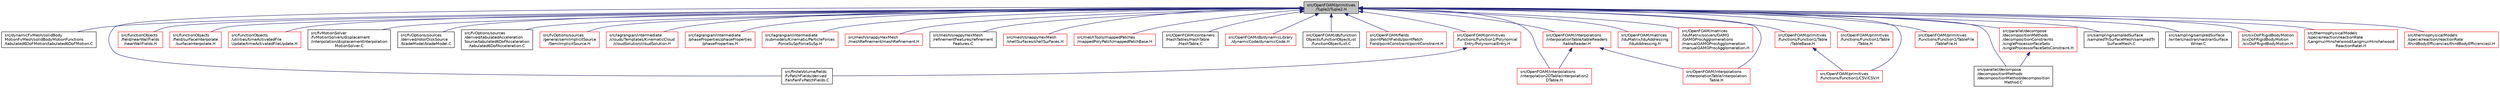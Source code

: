 digraph "src/OpenFOAM/primitives/Tuple2/Tuple2.H"
{
  bgcolor="transparent";
  edge [fontname="Helvetica",fontsize="10",labelfontname="Helvetica",labelfontsize="10"];
  node [fontname="Helvetica",fontsize="10",shape=record];
  Node66 [label="src/OpenFOAM/primitives\l/Tuple2/Tuple2.H",height=0.2,width=0.4,color="black", fillcolor="grey75", style="filled", fontcolor="black"];
  Node66 -> Node67 [dir="back",color="midnightblue",fontsize="10",style="solid",fontname="Helvetica"];
  Node67 [label="src/dynamicFvMesh/solidBody\lMotionFvMesh/solidBodyMotionFunctions\l/tabulated6DoFMotion/tabulated6DoFMotion.C",height=0.2,width=0.4,color="black",URL="$a00347.html"];
  Node66 -> Node68 [dir="back",color="midnightblue",fontsize="10",style="solid",fontname="Helvetica"];
  Node68 [label="src/finiteVolume/fields\l/fvPatchFields/derived\l/fan/fanFvPatchFields.C",height=0.2,width=0.4,color="black",URL="$a01979.html"];
  Node66 -> Node69 [dir="back",color="midnightblue",fontsize="10",style="solid",fontname="Helvetica"];
  Node69 [label="src/functionObjects\l/field/nearWallFields\l/nearWallFields.H",height=0.2,width=0.4,color="red",URL="$a04733.html"];
  Node66 -> Node72 [dir="back",color="midnightblue",fontsize="10",style="solid",fontname="Helvetica"];
  Node72 [label="src/functionObjects\l/field/surfaceInterpolate\l/surfaceInterpolate.H",height=0.2,width=0.4,color="red",URL="$a41738.html"];
  Node66 -> Node141 [dir="back",color="midnightblue",fontsize="10",style="solid",fontname="Helvetica"];
  Node141 [label="src/functionObjects\l/utilities/timeActivatedFile\lUpdate/timeActivatedFileUpdate.H",height=0.2,width=0.4,color="red",URL="$a04982.html"];
  Node66 -> Node143 [dir="back",color="midnightblue",fontsize="10",style="solid",fontname="Helvetica"];
  Node143 [label="src/fvMotionSolver\l/fvMotionSolvers/displacement\l/interpolation/displacementInterpolation\lMotionSolver.C",height=0.2,width=0.4,color="black",URL="$a05027.html"];
  Node66 -> Node144 [dir="back",color="midnightblue",fontsize="10",style="solid",fontname="Helvetica"];
  Node144 [label="src/fvOptions/sources\l/derived/rotorDiskSource\l/bladeModel/bladeModel.C",height=0.2,width=0.4,color="black",URL="$a05342.html"];
  Node66 -> Node145 [dir="back",color="midnightblue",fontsize="10",style="solid",fontname="Helvetica"];
  Node145 [label="src/fvOptions/sources\l/derived/tabulatedAcceleration\lSource/tabulated6DoFAcceleration\l/tabulated6DoFAcceleration.C",height=0.2,width=0.4,color="black",URL="$a05417.html"];
  Node66 -> Node146 [dir="back",color="midnightblue",fontsize="10",style="solid",fontname="Helvetica"];
  Node146 [label="src/fvOptions/sources\l/general/semiImplicitSource\l/SemiImplicitSource.H",height=0.2,width=0.4,color="red",URL="$a05450.html"];
  Node66 -> Node151 [dir="back",color="midnightblue",fontsize="10",style="solid",fontname="Helvetica"];
  Node151 [label="src/lagrangian/intermediate\l/clouds/Templates/KinematicCloud\l/cloudSolution/cloudSolution.H",height=0.2,width=0.4,color="red",URL="$a05870.html"];
  Node66 -> Node183 [dir="back",color="midnightblue",fontsize="10",style="solid",fontname="Helvetica"];
  Node183 [label="src/lagrangian/intermediate\l/phaseProperties/phaseProperties\l/phaseProperties.H",height=0.2,width=0.4,color="red",URL="$a06191.html"];
  Node66 -> Node202 [dir="back",color="midnightblue",fontsize="10",style="solid",fontname="Helvetica"];
  Node202 [label="src/lagrangian/intermediate\l/submodels/Kinematic/ParticleForces\l/forceSuSp/forceSuSp.H",height=0.2,width=0.4,color="red",URL="$a06521.html"];
  Node66 -> Node244 [dir="back",color="midnightblue",fontsize="10",style="solid",fontname="Helvetica"];
  Node244 [label="src/mesh/snappyHexMesh\l/meshRefinement/meshRefinement.H",height=0.2,width=0.4,color="red",URL="$a07736.html"];
  Node66 -> Node262 [dir="back",color="midnightblue",fontsize="10",style="solid",fontname="Helvetica"];
  Node262 [label="src/mesh/snappyHexMesh\l/refinementFeatures/refinement\lFeatures.C",height=0.2,width=0.4,color="black",URL="$a07763.html"];
  Node66 -> Node263 [dir="back",color="midnightblue",fontsize="10",style="solid",fontname="Helvetica"];
  Node263 [label="src/mesh/snappyHexMesh\l/shellSurfaces/shellSurfaces.H",height=0.2,width=0.4,color="red",URL="$a07784.html"];
  Node66 -> Node266 [dir="back",color="midnightblue",fontsize="10",style="solid",fontname="Helvetica"];
  Node266 [label="src/meshTools/mappedPatches\l/mappedPolyPatch/mappedPatchBase.H",height=0.2,width=0.4,color="red",URL="$a08282.html"];
  Node66 -> Node410 [dir="back",color="midnightblue",fontsize="10",style="solid",fontname="Helvetica"];
  Node410 [label="src/OpenFOAM/containers\l/HashTables/HashTable\l/HashTable.C",height=0.2,width=0.4,color="black",URL="$a09176.html"];
  Node66 -> Node411 [dir="back",color="midnightblue",fontsize="10",style="solid",fontname="Helvetica"];
  Node411 [label="src/OpenFOAM/db/dynamicLibrary\l/dynamicCode/dynamicCode.H",height=0.2,width=0.4,color="red",URL="$a09617.html"];
  Node66 -> Node423 [dir="back",color="midnightblue",fontsize="10",style="solid",fontname="Helvetica"];
  Node423 [label="src/OpenFOAM/db/function\lObjects/functionObjectList\l/functionObjectList.C",height=0.2,width=0.4,color="black",URL="$a09653.html"];
  Node66 -> Node424 [dir="back",color="midnightblue",fontsize="10",style="solid",fontname="Helvetica"];
  Node424 [label="src/OpenFOAM/fields\l/pointPatchFields/pointPatch\lField/pointConstraint/pointConstraint.H",height=0.2,width=0.4,color="red",URL="$a10853.html"];
  Node66 -> Node478 [dir="back",color="midnightblue",fontsize="10",style="solid",fontname="Helvetica"];
  Node478 [label="src/OpenFOAM/interpolations\l/interpolation2DTable/interpolation2\lDTable.H",height=0.2,width=0.4,color="red",URL="$a11141.html"];
  Node66 -> Node482 [dir="back",color="midnightblue",fontsize="10",style="solid",fontname="Helvetica"];
  Node482 [label="src/OpenFOAM/interpolations\l/interpolationTable/interpolation\lTable.H",height=0.2,width=0.4,color="red",URL="$a11156.html"];
  Node66 -> Node499 [dir="back",color="midnightblue",fontsize="10",style="solid",fontname="Helvetica"];
  Node499 [label="src/OpenFOAM/interpolations\l/interpolationTable/tableReaders\l/tableReader.H",height=0.2,width=0.4,color="red",URL="$a11180.html"];
  Node499 -> Node478 [dir="back",color="midnightblue",fontsize="10",style="solid",fontname="Helvetica"];
  Node499 -> Node482 [dir="back",color="midnightblue",fontsize="10",style="solid",fontname="Helvetica"];
  Node66 -> Node510 [dir="back",color="midnightblue",fontsize="10",style="solid",fontname="Helvetica"];
  Node510 [label="src/OpenFOAM/matrices\l/lduMatrix/lduAddressing\l/lduAddressing.H",height=0.2,width=0.4,color="red",URL="$a11255.html"];
  Node66 -> Node2173 [dir="back",color="midnightblue",fontsize="10",style="solid",fontname="Helvetica"];
  Node2173 [label="src/OpenFOAM/matrices\l/lduMatrix/solvers/GAMG\l/GAMGProcAgglomerations\l/manualGAMGProcAgglomeration\l/manualGAMGProcAgglomeration.H",height=0.2,width=0.4,color="red",URL="$a11471.html"];
  Node66 -> Node2174 [dir="back",color="midnightblue",fontsize="10",style="solid",fontname="Helvetica"];
  Node2174 [label="src/OpenFOAM/primitives\l/functions/Function1/CSV/CSV.H",height=0.2,width=0.4,color="red",URL="$a12992.html"];
  Node66 -> Node2177 [dir="back",color="midnightblue",fontsize="10",style="solid",fontname="Helvetica"];
  Node2177 [label="src/OpenFOAM/primitives\l/functions/Function1/Polynomial\lEntry/PolynomialEntry.H",height=0.2,width=0.4,color="red",URL="$a13013.html"];
  Node2177 -> Node68 [dir="back",color="midnightblue",fontsize="10",style="solid",fontname="Helvetica"];
  Node66 -> Node2179 [dir="back",color="midnightblue",fontsize="10",style="solid",fontname="Helvetica"];
  Node2179 [label="src/OpenFOAM/primitives\l/functions/Function1/Table\l/Table.H",height=0.2,width=0.4,color="red",URL="$a13031.html"];
  Node66 -> Node2181 [dir="back",color="midnightblue",fontsize="10",style="solid",fontname="Helvetica"];
  Node2181 [label="src/OpenFOAM/primitives\l/functions/Function1/Table\l/TableBase.H",height=0.2,width=0.4,color="red",URL="$a13037.html"];
  Node2181 -> Node2174 [dir="back",color="midnightblue",fontsize="10",style="solid",fontname="Helvetica"];
  Node66 -> Node2183 [dir="back",color="midnightblue",fontsize="10",style="solid",fontname="Helvetica"];
  Node2183 [label="src/OpenFOAM/primitives\l/functions/Function1/TableFile\l/TableFile.H",height=0.2,width=0.4,color="red",URL="$a13043.html"];
  Node66 -> Node2185 [dir="back",color="midnightblue",fontsize="10",style="solid",fontname="Helvetica"];
  Node2185 [label="src/parallel/decompose\l/decompositionMethods\l/decompositionConstraints\l/singleProcessorFaceSets\l/singleProcessorFaceSetsConstraint.H",height=0.2,width=0.4,color="red",URL="$a13877.html"];
  Node2185 -> Node2187 [dir="back",color="midnightblue",fontsize="10",style="solid",fontname="Helvetica"];
  Node2187 [label="src/parallel/decompose\l/decompositionMethods\l/decompositionMethod/decomposition\lMethod.C",height=0.2,width=0.4,color="black",URL="$a13880.html"];
  Node66 -> Node2187 [dir="back",color="midnightblue",fontsize="10",style="solid",fontname="Helvetica"];
  Node66 -> Node1928 [dir="back",color="midnightblue",fontsize="10",style="solid",fontname="Helvetica"];
  Node1928 [label="src/sampling/sampledSurface\l/sampledTriSurfaceMesh/sampledTri\lSurfaceMesh.C",height=0.2,width=0.4,color="black",URL="$a15155.html"];
  Node66 -> Node2188 [dir="back",color="midnightblue",fontsize="10",style="solid",fontname="Helvetica"];
  Node2188 [label="src/sampling/sampledSurface\l/writers/nastran/nastranSurface\lWriter.C",height=0.2,width=0.4,color="black",URL="$a15206.html"];
  Node66 -> Node455 [dir="back",color="midnightblue",fontsize="10",style="solid",fontname="Helvetica"];
  Node455 [label="src/sixDoFRigidBodyMotion\l/sixDoFRigidBodyMotion\l/sixDoFRigidBodyMotion.H",height=0.2,width=0.4,color="red",URL="$a15320.html"];
  Node66 -> Node2189 [dir="back",color="midnightblue",fontsize="10",style="solid",fontname="Helvetica"];
  Node2189 [label="src/thermophysicalModels\l/specie/reaction/reactionRate\l/LangmuirHinshelwood/LangmuirHinshelwood\lReactionRateI.H",height=0.2,width=0.4,color="red",URL="$a16991.html"];
  Node66 -> Node2192 [dir="back",color="midnightblue",fontsize="10",style="solid",fontname="Helvetica"];
  Node2192 [label="src/thermophysicalModels\l/specie/reaction/reactionRate\l/thirdBodyEfficiencies/thirdBodyEfficienciesI.H",height=0.2,width=0.4,color="red",URL="$a17009.html"];
}
